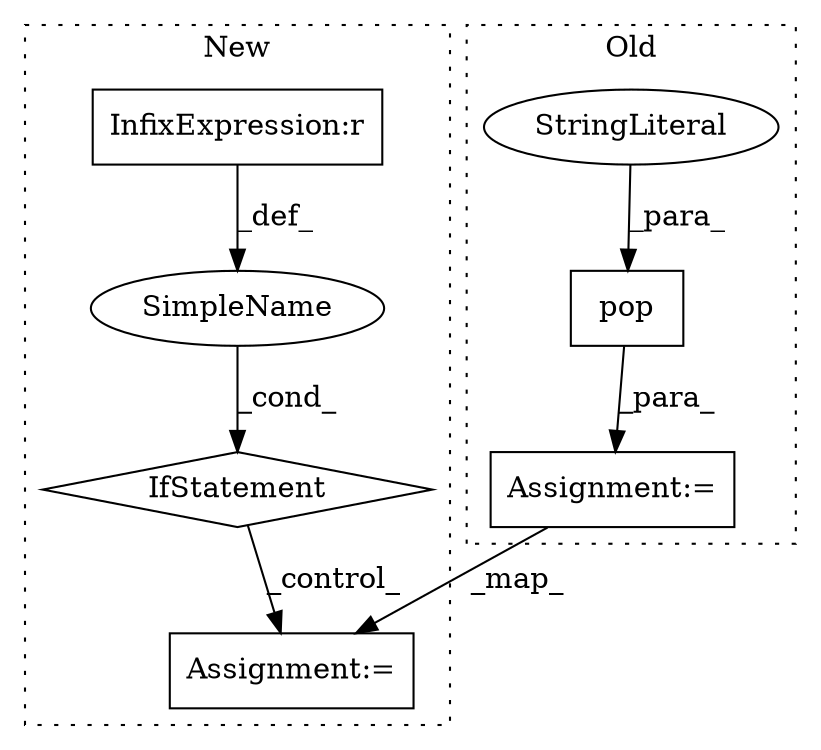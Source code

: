 digraph G {
subgraph cluster0 {
1 [label="pop" a="32" s="1096,1150" l="4,1" shape="box"];
4 [label="StringLiteral" a="45" s="1100" l="20" shape="ellipse"];
7 [label="Assignment:=" a="7" s="1083" l="1" shape="box"];
label = "Old";
style="dotted";
}
subgraph cluster1 {
2 [label="IfStatement" a="25" s="1070,1100" l="4,2" shape="diamond"];
3 [label="InfixExpression:r" a="27" s="1092" l="4" shape="box"];
5 [label="SimpleName" a="42" s="" l="" shape="ellipse"];
6 [label="Assignment:=" a="7" s="1128" l="1" shape="box"];
label = "New";
style="dotted";
}
1 -> 7 [label="_para_"];
2 -> 6 [label="_control_"];
3 -> 5 [label="_def_"];
4 -> 1 [label="_para_"];
5 -> 2 [label="_cond_"];
7 -> 6 [label="_map_"];
}